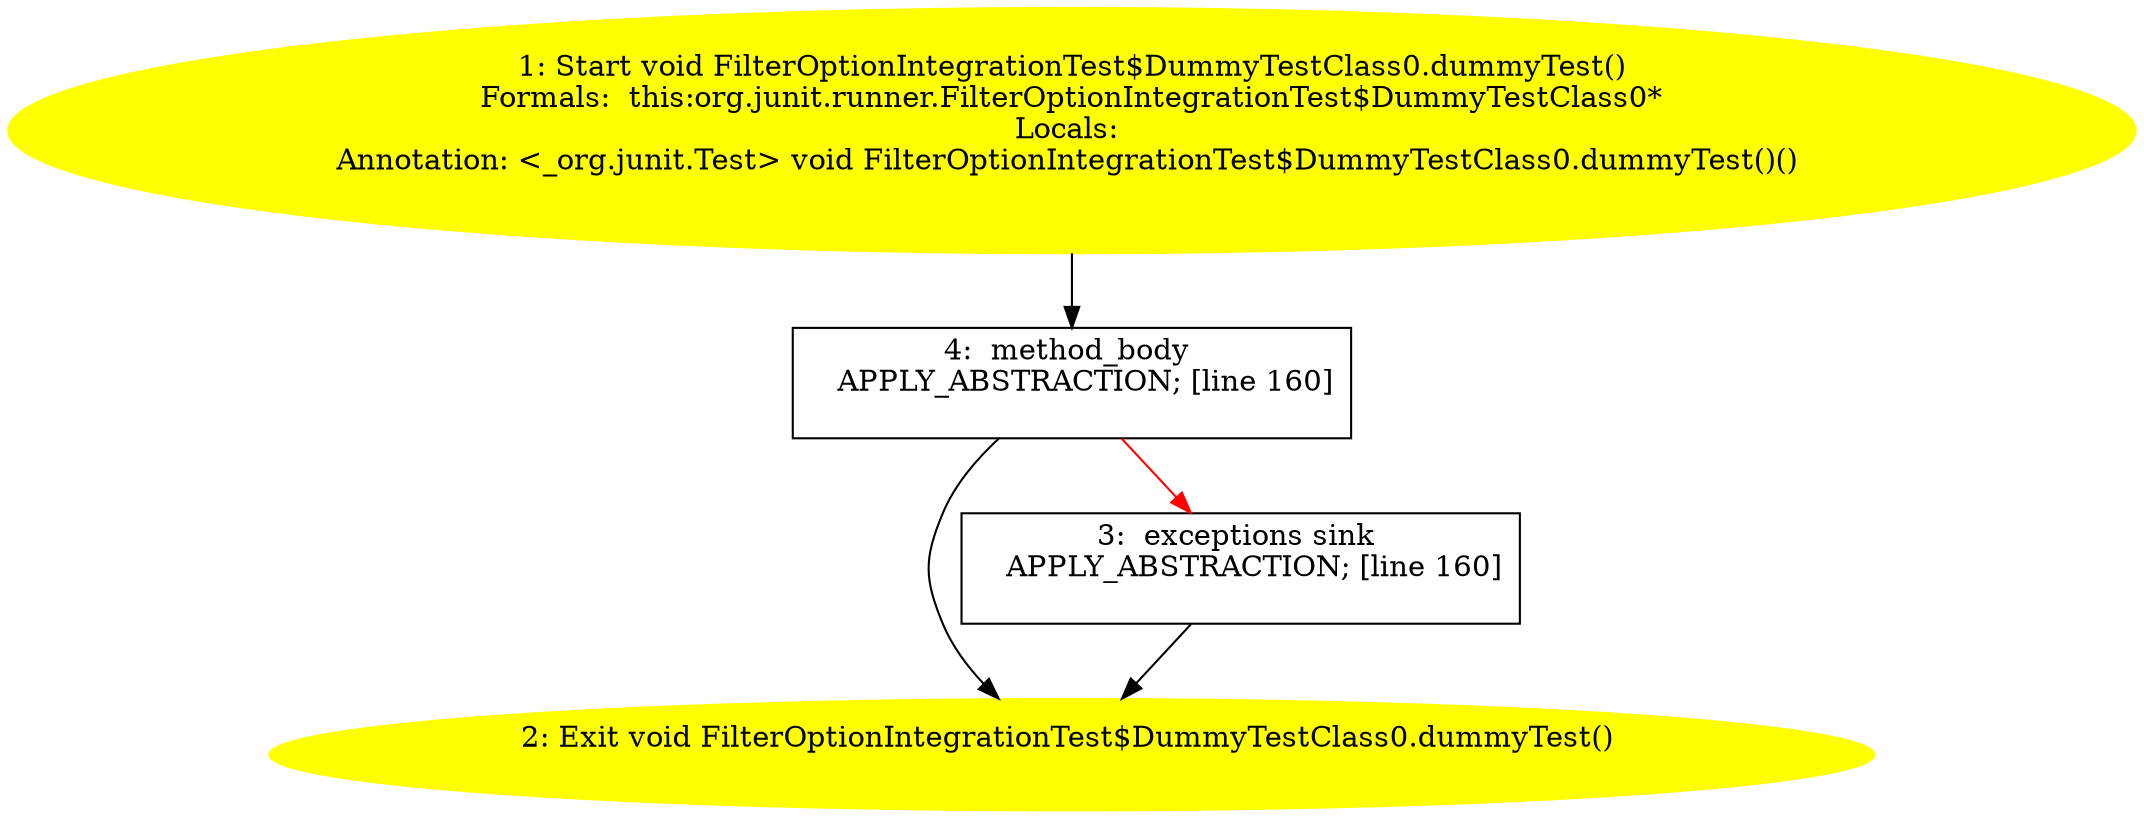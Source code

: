 /* @generated */
digraph cfg {
"org.junit.runner.FilterOptionIntegrationTest$DummyTestClass0.dummyTest():void.568aabd5cbb64d21962a7d28e81326da_1" [label="1: Start void FilterOptionIntegrationTest$DummyTestClass0.dummyTest()\nFormals:  this:org.junit.runner.FilterOptionIntegrationTest$DummyTestClass0*\nLocals: \nAnnotation: <_org.junit.Test> void FilterOptionIntegrationTest$DummyTestClass0.dummyTest()() \n  " color=yellow style=filled]
	

	 "org.junit.runner.FilterOptionIntegrationTest$DummyTestClass0.dummyTest():void.568aabd5cbb64d21962a7d28e81326da_1" -> "org.junit.runner.FilterOptionIntegrationTest$DummyTestClass0.dummyTest():void.568aabd5cbb64d21962a7d28e81326da_4" ;
"org.junit.runner.FilterOptionIntegrationTest$DummyTestClass0.dummyTest():void.568aabd5cbb64d21962a7d28e81326da_2" [label="2: Exit void FilterOptionIntegrationTest$DummyTestClass0.dummyTest() \n  " color=yellow style=filled]
	

"org.junit.runner.FilterOptionIntegrationTest$DummyTestClass0.dummyTest():void.568aabd5cbb64d21962a7d28e81326da_3" [label="3:  exceptions sink \n   APPLY_ABSTRACTION; [line 160]\n " shape="box"]
	

	 "org.junit.runner.FilterOptionIntegrationTest$DummyTestClass0.dummyTest():void.568aabd5cbb64d21962a7d28e81326da_3" -> "org.junit.runner.FilterOptionIntegrationTest$DummyTestClass0.dummyTest():void.568aabd5cbb64d21962a7d28e81326da_2" ;
"org.junit.runner.FilterOptionIntegrationTest$DummyTestClass0.dummyTest():void.568aabd5cbb64d21962a7d28e81326da_4" [label="4:  method_body \n   APPLY_ABSTRACTION; [line 160]\n " shape="box"]
	

	 "org.junit.runner.FilterOptionIntegrationTest$DummyTestClass0.dummyTest():void.568aabd5cbb64d21962a7d28e81326da_4" -> "org.junit.runner.FilterOptionIntegrationTest$DummyTestClass0.dummyTest():void.568aabd5cbb64d21962a7d28e81326da_2" ;
	 "org.junit.runner.FilterOptionIntegrationTest$DummyTestClass0.dummyTest():void.568aabd5cbb64d21962a7d28e81326da_4" -> "org.junit.runner.FilterOptionIntegrationTest$DummyTestClass0.dummyTest():void.568aabd5cbb64d21962a7d28e81326da_3" [color="red" ];
}
